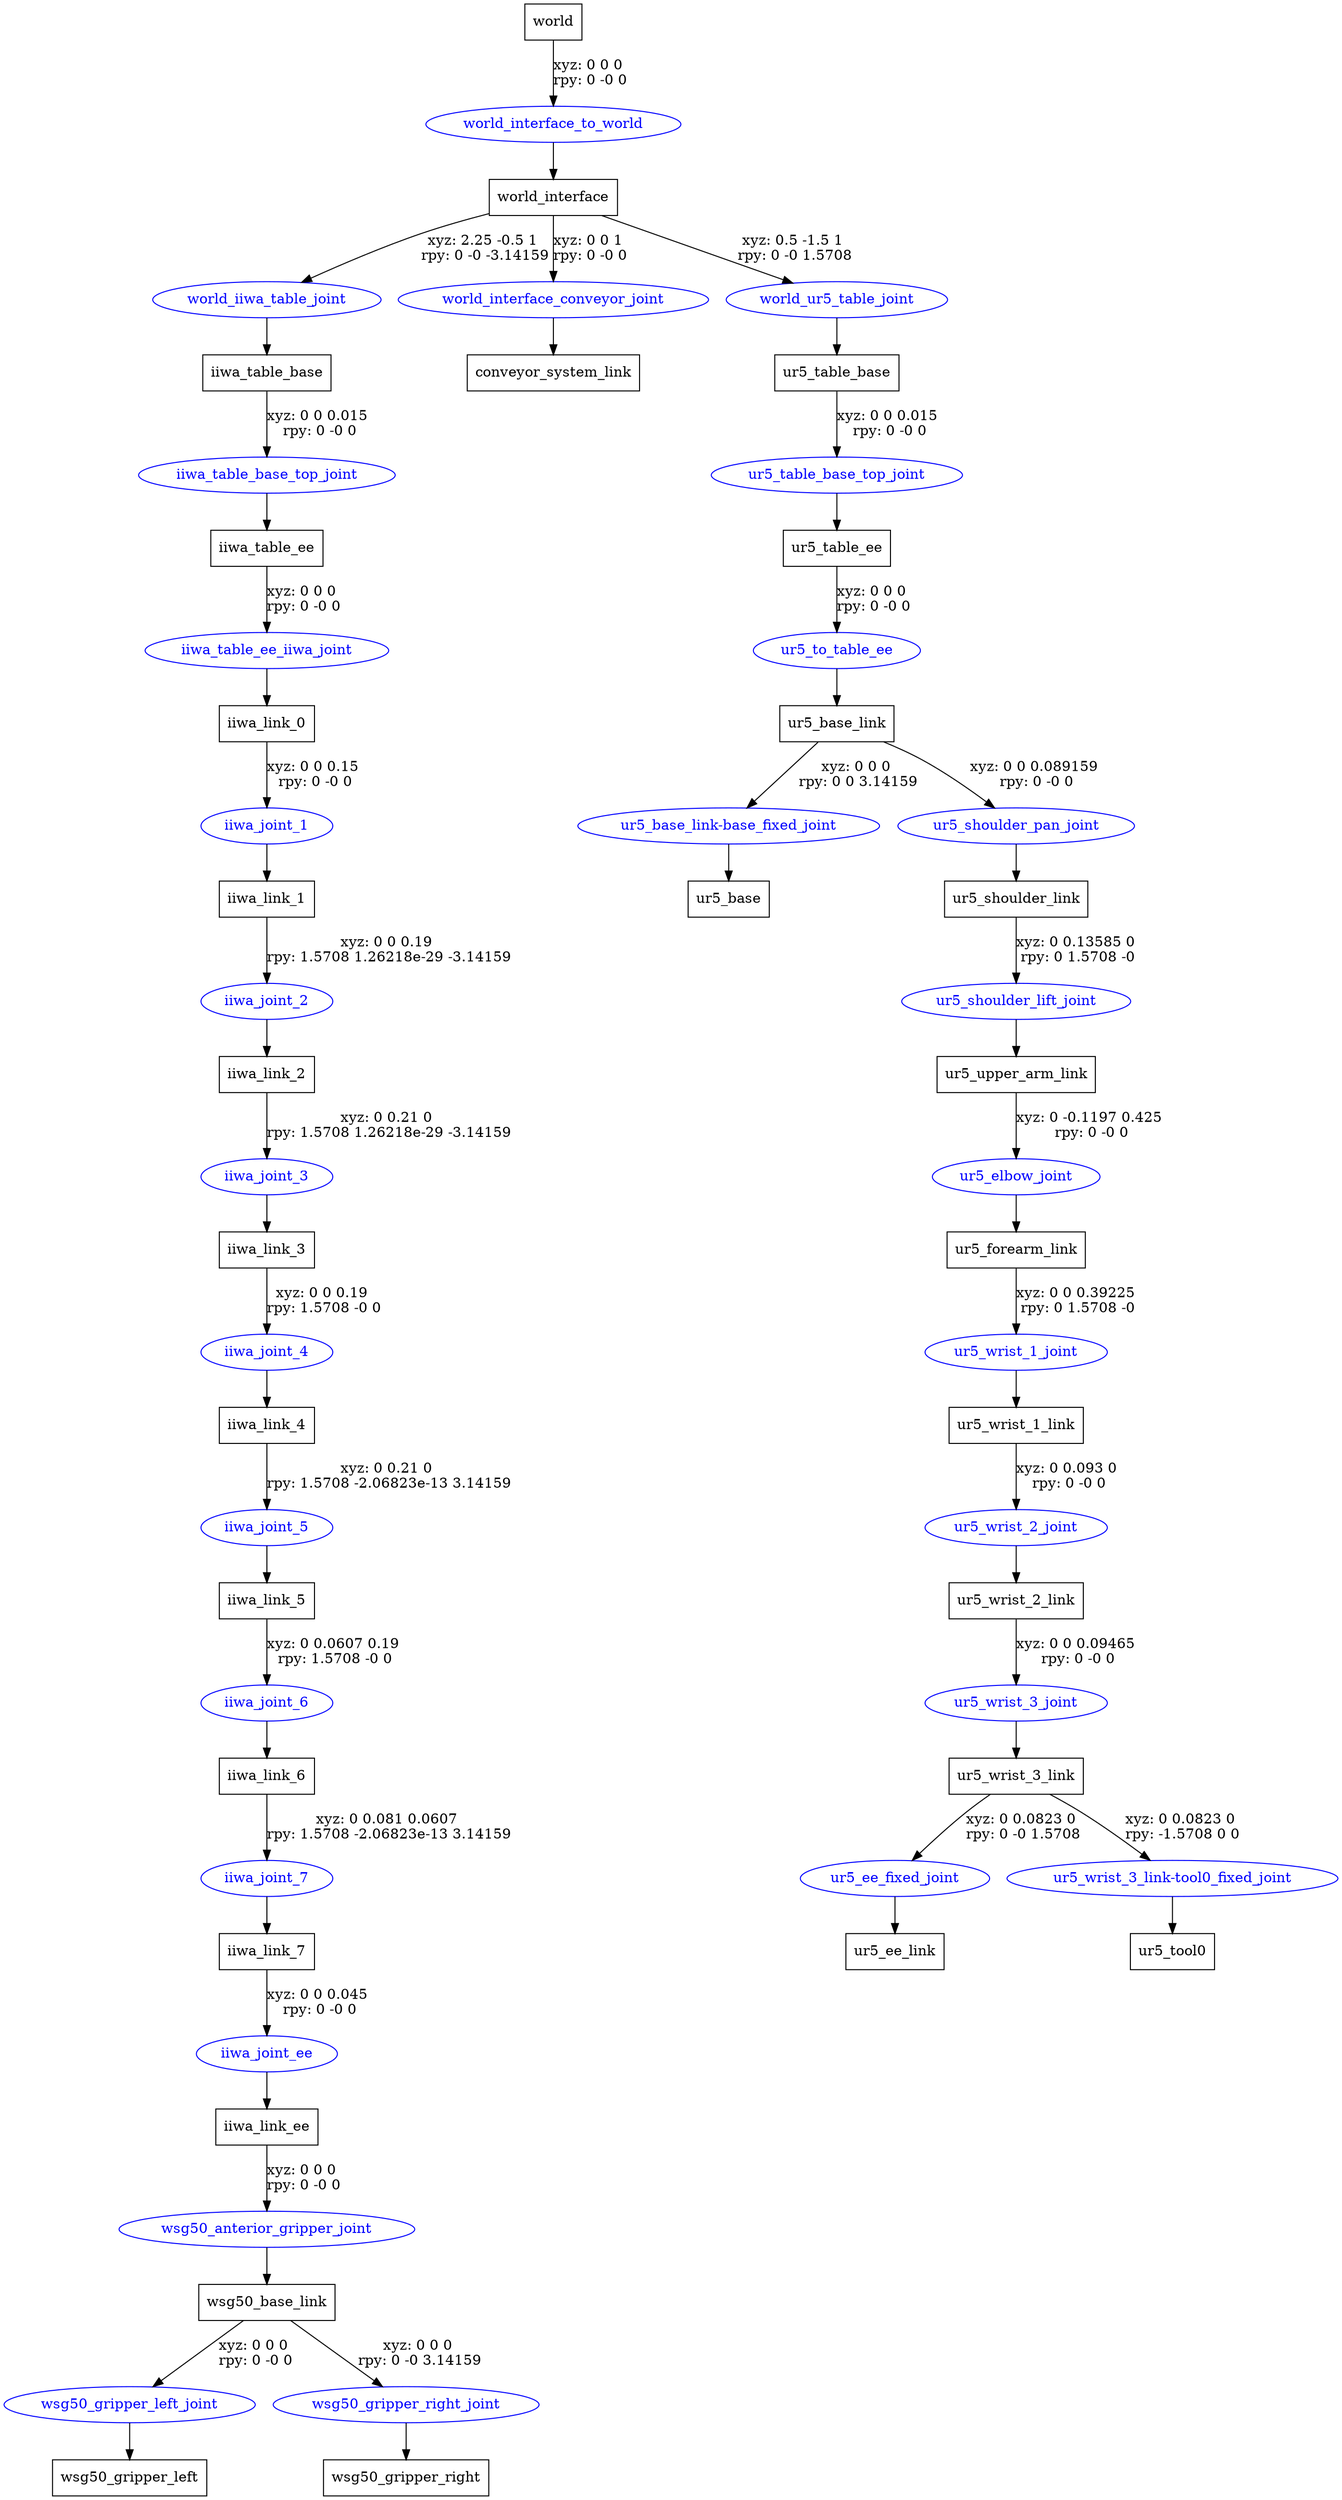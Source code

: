 digraph G {
node [shape=box];
"world" [label="world"];
"world_interface" [label="world_interface"];
"iiwa_table_base" [label="iiwa_table_base"];
"iiwa_table_ee" [label="iiwa_table_ee"];
"iiwa_link_0" [label="iiwa_link_0"];
"iiwa_link_1" [label="iiwa_link_1"];
"iiwa_link_2" [label="iiwa_link_2"];
"iiwa_link_3" [label="iiwa_link_3"];
"iiwa_link_4" [label="iiwa_link_4"];
"iiwa_link_5" [label="iiwa_link_5"];
"iiwa_link_6" [label="iiwa_link_6"];
"iiwa_link_7" [label="iiwa_link_7"];
"iiwa_link_ee" [label="iiwa_link_ee"];
"wsg50_base_link" [label="wsg50_base_link"];
"wsg50_gripper_left" [label="wsg50_gripper_left"];
"wsg50_gripper_right" [label="wsg50_gripper_right"];
"conveyor_system_link" [label="conveyor_system_link"];
"ur5_table_base" [label="ur5_table_base"];
"ur5_table_ee" [label="ur5_table_ee"];
"ur5_base_link" [label="ur5_base_link"];
"ur5_base" [label="ur5_base"];
"ur5_shoulder_link" [label="ur5_shoulder_link"];
"ur5_upper_arm_link" [label="ur5_upper_arm_link"];
"ur5_forearm_link" [label="ur5_forearm_link"];
"ur5_wrist_1_link" [label="ur5_wrist_1_link"];
"ur5_wrist_2_link" [label="ur5_wrist_2_link"];
"ur5_wrist_3_link" [label="ur5_wrist_3_link"];
"ur5_ee_link" [label="ur5_ee_link"];
"ur5_tool0" [label="ur5_tool0"];
node [shape=ellipse, color=blue, fontcolor=blue];
"world" -> "world_interface_to_world" [label="xyz: 0 0 0 \nrpy: 0 -0 0"]
"world_interface_to_world" -> "world_interface"
"world_interface" -> "world_iiwa_table_joint" [label="xyz: 2.25 -0.5 1 \nrpy: 0 -0 -3.14159"]
"world_iiwa_table_joint" -> "iiwa_table_base"
"iiwa_table_base" -> "iiwa_table_base_top_joint" [label="xyz: 0 0 0.015 \nrpy: 0 -0 0"]
"iiwa_table_base_top_joint" -> "iiwa_table_ee"
"iiwa_table_ee" -> "iiwa_table_ee_iiwa_joint" [label="xyz: 0 0 0 \nrpy: 0 -0 0"]
"iiwa_table_ee_iiwa_joint" -> "iiwa_link_0"
"iiwa_link_0" -> "iiwa_joint_1" [label="xyz: 0 0 0.15 \nrpy: 0 -0 0"]
"iiwa_joint_1" -> "iiwa_link_1"
"iiwa_link_1" -> "iiwa_joint_2" [label="xyz: 0 0 0.19 \nrpy: 1.5708 1.26218e-29 -3.14159"]
"iiwa_joint_2" -> "iiwa_link_2"
"iiwa_link_2" -> "iiwa_joint_3" [label="xyz: 0 0.21 0 \nrpy: 1.5708 1.26218e-29 -3.14159"]
"iiwa_joint_3" -> "iiwa_link_3"
"iiwa_link_3" -> "iiwa_joint_4" [label="xyz: 0 0 0.19 \nrpy: 1.5708 -0 0"]
"iiwa_joint_4" -> "iiwa_link_4"
"iiwa_link_4" -> "iiwa_joint_5" [label="xyz: 0 0.21 0 \nrpy: 1.5708 -2.06823e-13 3.14159"]
"iiwa_joint_5" -> "iiwa_link_5"
"iiwa_link_5" -> "iiwa_joint_6" [label="xyz: 0 0.0607 0.19 \nrpy: 1.5708 -0 0"]
"iiwa_joint_6" -> "iiwa_link_6"
"iiwa_link_6" -> "iiwa_joint_7" [label="xyz: 0 0.081 0.0607 \nrpy: 1.5708 -2.06823e-13 3.14159"]
"iiwa_joint_7" -> "iiwa_link_7"
"iiwa_link_7" -> "iiwa_joint_ee" [label="xyz: 0 0 0.045 \nrpy: 0 -0 0"]
"iiwa_joint_ee" -> "iiwa_link_ee"
"iiwa_link_ee" -> "wsg50_anterior_gripper_joint" [label="xyz: 0 0 0 \nrpy: 0 -0 0"]
"wsg50_anterior_gripper_joint" -> "wsg50_base_link"
"wsg50_base_link" -> "wsg50_gripper_left_joint" [label="xyz: 0 0 0 \nrpy: 0 -0 0"]
"wsg50_gripper_left_joint" -> "wsg50_gripper_left"
"wsg50_base_link" -> "wsg50_gripper_right_joint" [label="xyz: 0 0 0 \nrpy: 0 -0 3.14159"]
"wsg50_gripper_right_joint" -> "wsg50_gripper_right"
"world_interface" -> "world_interface_conveyor_joint" [label="xyz: 0 0 1 \nrpy: 0 -0 0"]
"world_interface_conveyor_joint" -> "conveyor_system_link"
"world_interface" -> "world_ur5_table_joint" [label="xyz: 0.5 -1.5 1 \nrpy: 0 -0 1.5708"]
"world_ur5_table_joint" -> "ur5_table_base"
"ur5_table_base" -> "ur5_table_base_top_joint" [label="xyz: 0 0 0.015 \nrpy: 0 -0 0"]
"ur5_table_base_top_joint" -> "ur5_table_ee"
"ur5_table_ee" -> "ur5_to_table_ee" [label="xyz: 0 0 0 \nrpy: 0 -0 0"]
"ur5_to_table_ee" -> "ur5_base_link"
"ur5_base_link" -> "ur5_base_link-base_fixed_joint" [label="xyz: 0 0 0 \nrpy: 0 0 3.14159"]
"ur5_base_link-base_fixed_joint" -> "ur5_base"
"ur5_base_link" -> "ur5_shoulder_pan_joint" [label="xyz: 0 0 0.089159 \nrpy: 0 -0 0"]
"ur5_shoulder_pan_joint" -> "ur5_shoulder_link"
"ur5_shoulder_link" -> "ur5_shoulder_lift_joint" [label="xyz: 0 0.13585 0 \nrpy: 0 1.5708 -0"]
"ur5_shoulder_lift_joint" -> "ur5_upper_arm_link"
"ur5_upper_arm_link" -> "ur5_elbow_joint" [label="xyz: 0 -0.1197 0.425 \nrpy: 0 -0 0"]
"ur5_elbow_joint" -> "ur5_forearm_link"
"ur5_forearm_link" -> "ur5_wrist_1_joint" [label="xyz: 0 0 0.39225 \nrpy: 0 1.5708 -0"]
"ur5_wrist_1_joint" -> "ur5_wrist_1_link"
"ur5_wrist_1_link" -> "ur5_wrist_2_joint" [label="xyz: 0 0.093 0 \nrpy: 0 -0 0"]
"ur5_wrist_2_joint" -> "ur5_wrist_2_link"
"ur5_wrist_2_link" -> "ur5_wrist_3_joint" [label="xyz: 0 0 0.09465 \nrpy: 0 -0 0"]
"ur5_wrist_3_joint" -> "ur5_wrist_3_link"
"ur5_wrist_3_link" -> "ur5_ee_fixed_joint" [label="xyz: 0 0.0823 0 \nrpy: 0 -0 1.5708"]
"ur5_ee_fixed_joint" -> "ur5_ee_link"
"ur5_wrist_3_link" -> "ur5_wrist_3_link-tool0_fixed_joint" [label="xyz: 0 0.0823 0 \nrpy: -1.5708 0 0"]
"ur5_wrist_3_link-tool0_fixed_joint" -> "ur5_tool0"
}
